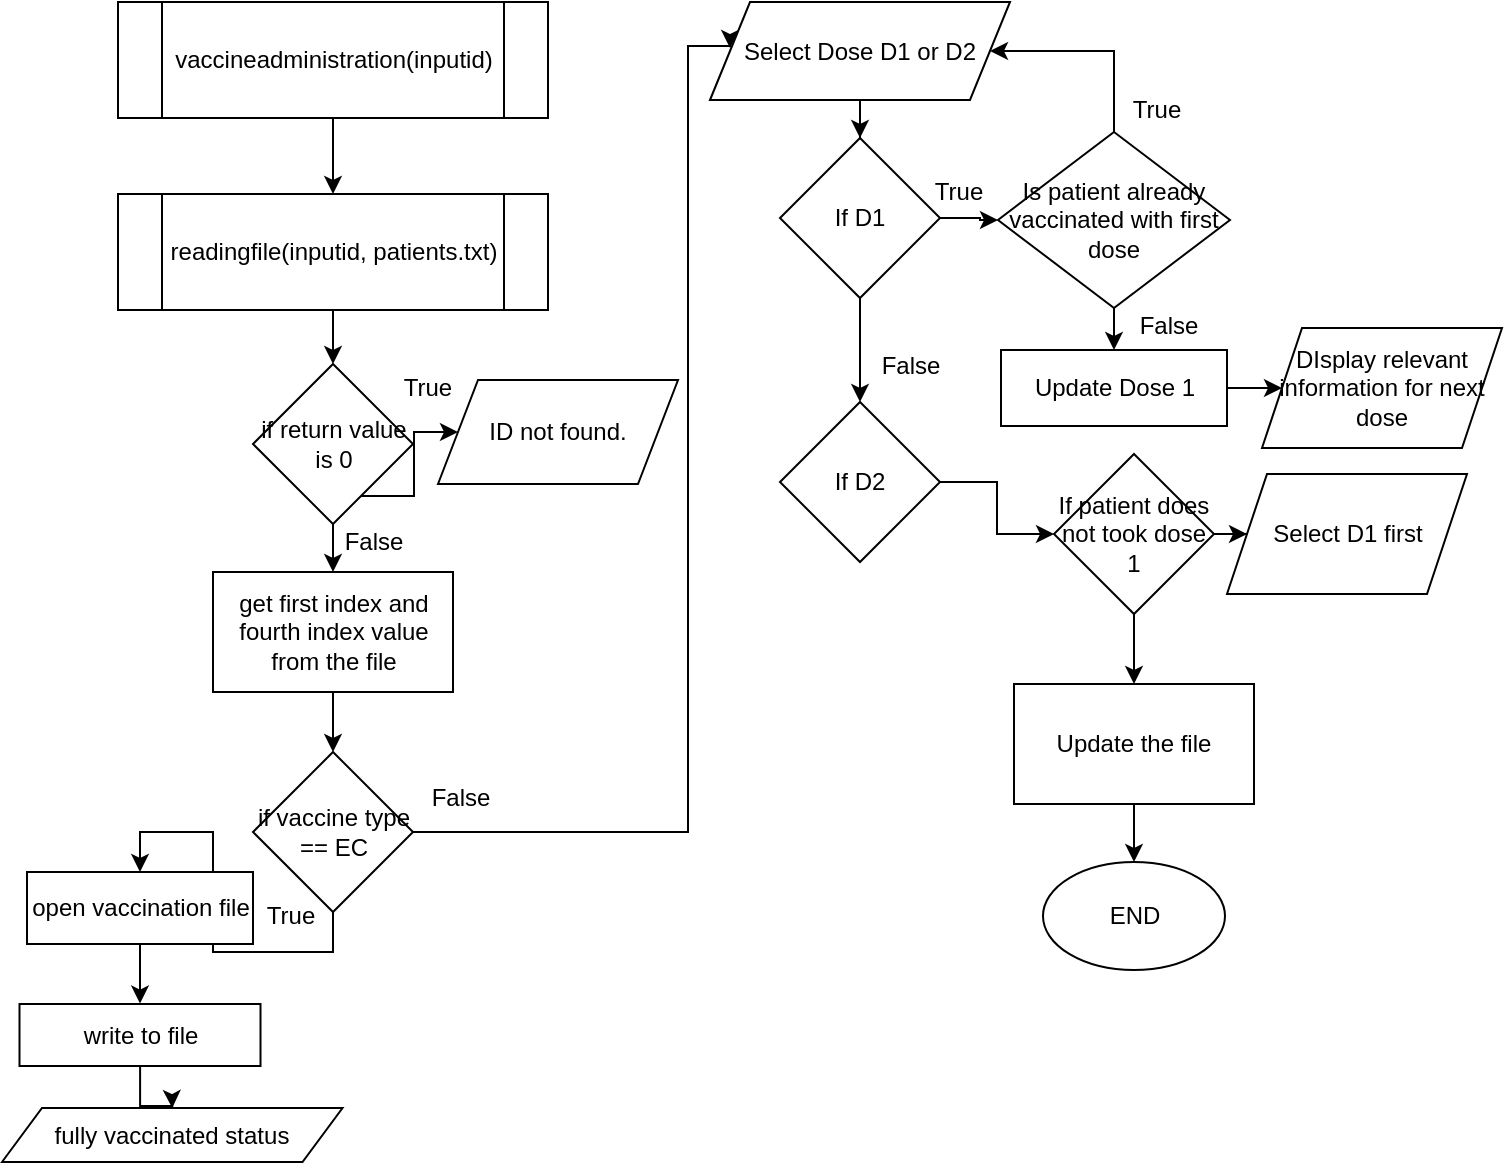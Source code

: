 <mxfile version="14.5.1" type="device"><diagram id="Zd0T-49QFWCGV99IUmGF" name="Page-1"><mxGraphModel dx="1024" dy="632" grid="0" gridSize="10" guides="1" tooltips="1" connect="1" arrows="1" fold="1" page="1" pageScale="1" pageWidth="827" pageHeight="1169" math="0" shadow="0"><root><mxCell id="0"/><mxCell id="1" parent="0"/><mxCell id="PPGPp_tNFT_gXiBN_DRn-3" value="" style="edgeStyle=orthogonalEdgeStyle;rounded=0;orthogonalLoop=1;jettySize=auto;html=1;" edge="1" parent="1" source="PPGPp_tNFT_gXiBN_DRn-1" target="PPGPp_tNFT_gXiBN_DRn-2"><mxGeometry relative="1" as="geometry"/></mxCell><mxCell id="PPGPp_tNFT_gXiBN_DRn-1" value="vaccineadministration(inputid)" style="shape=process;whiteSpace=wrap;html=1;backgroundOutline=1;" vertex="1" parent="1"><mxGeometry x="58" y="25" width="215" height="58" as="geometry"/></mxCell><mxCell id="PPGPp_tNFT_gXiBN_DRn-5" value="" style="edgeStyle=orthogonalEdgeStyle;rounded=0;orthogonalLoop=1;jettySize=auto;html=1;" edge="1" parent="1" source="PPGPp_tNFT_gXiBN_DRn-2" target="PPGPp_tNFT_gXiBN_DRn-4"><mxGeometry relative="1" as="geometry"/></mxCell><mxCell id="PPGPp_tNFT_gXiBN_DRn-2" value="readingfile(inputid, patients.txt)" style="shape=process;whiteSpace=wrap;html=1;backgroundOutline=1;" vertex="1" parent="1"><mxGeometry x="58" y="121" width="215" height="58" as="geometry"/></mxCell><mxCell id="PPGPp_tNFT_gXiBN_DRn-7" value="" style="edgeStyle=orthogonalEdgeStyle;rounded=0;orthogonalLoop=1;jettySize=auto;html=1;" edge="1" parent="1" source="PPGPp_tNFT_gXiBN_DRn-4" target="PPGPp_tNFT_gXiBN_DRn-6"><mxGeometry relative="1" as="geometry"><Array as="points"><mxPoint x="206" y="272"/></Array></mxGeometry></mxCell><mxCell id="PPGPp_tNFT_gXiBN_DRn-9" value="" style="edgeStyle=orthogonalEdgeStyle;rounded=0;orthogonalLoop=1;jettySize=auto;html=1;" edge="1" parent="1" source="PPGPp_tNFT_gXiBN_DRn-4" target="PPGPp_tNFT_gXiBN_DRn-8"><mxGeometry relative="1" as="geometry"/></mxCell><mxCell id="PPGPp_tNFT_gXiBN_DRn-4" value="if return value is 0" style="rhombus;whiteSpace=wrap;html=1;" vertex="1" parent="1"><mxGeometry x="125.5" y="206" width="80" height="80" as="geometry"/></mxCell><mxCell id="PPGPp_tNFT_gXiBN_DRn-6" value="ID not found." style="shape=parallelogram;perimeter=parallelogramPerimeter;whiteSpace=wrap;html=1;fixedSize=1;" vertex="1" parent="1"><mxGeometry x="218" y="214" width="120" height="52" as="geometry"/></mxCell><mxCell id="PPGPp_tNFT_gXiBN_DRn-11" value="" style="edgeStyle=orthogonalEdgeStyle;rounded=0;orthogonalLoop=1;jettySize=auto;html=1;" edge="1" parent="1" source="PPGPp_tNFT_gXiBN_DRn-8" target="PPGPp_tNFT_gXiBN_DRn-10"><mxGeometry relative="1" as="geometry"/></mxCell><mxCell id="PPGPp_tNFT_gXiBN_DRn-8" value="get first index and fourth index value from the file" style="whiteSpace=wrap;html=1;" vertex="1" parent="1"><mxGeometry x="105.5" y="310" width="120" height="60" as="geometry"/></mxCell><mxCell id="PPGPp_tNFT_gXiBN_DRn-29" style="edgeStyle=orthogonalEdgeStyle;rounded=0;orthogonalLoop=1;jettySize=auto;html=1;entryX=0.5;entryY=0;entryDx=0;entryDy=0;" edge="1" parent="1" source="PPGPp_tNFT_gXiBN_DRn-10" target="PPGPp_tNFT_gXiBN_DRn-21"><mxGeometry relative="1" as="geometry"/></mxCell><mxCell id="PPGPp_tNFT_gXiBN_DRn-33" style="edgeStyle=orthogonalEdgeStyle;rounded=0;orthogonalLoop=1;jettySize=auto;html=1;entryX=0;entryY=0.5;entryDx=0;entryDy=0;" edge="1" parent="1" source="PPGPp_tNFT_gXiBN_DRn-10"><mxGeometry relative="1" as="geometry"><mxPoint x="364" y="48" as="targetPoint"/><Array as="points"><mxPoint x="343" y="440"/><mxPoint x="343" y="47"/></Array></mxGeometry></mxCell><mxCell id="PPGPp_tNFT_gXiBN_DRn-10" value="if vaccine type == EC" style="rhombus;whiteSpace=wrap;html=1;" vertex="1" parent="1"><mxGeometry x="125.5" y="400" width="80" height="80" as="geometry"/></mxCell><mxCell id="PPGPp_tNFT_gXiBN_DRn-31" style="edgeStyle=orthogonalEdgeStyle;rounded=0;orthogonalLoop=1;jettySize=auto;html=1;" edge="1" parent="1" source="PPGPp_tNFT_gXiBN_DRn-21"><mxGeometry relative="1" as="geometry"><mxPoint x="69" y="525.8" as="targetPoint"/></mxGeometry></mxCell><mxCell id="PPGPp_tNFT_gXiBN_DRn-21" value="open vaccination file" style="rounded=0;whiteSpace=wrap;html=1;" vertex="1" parent="1"><mxGeometry x="12.5" y="460" width="113" height="36" as="geometry"/></mxCell><mxCell id="PPGPp_tNFT_gXiBN_DRn-32" style="edgeStyle=orthogonalEdgeStyle;rounded=0;orthogonalLoop=1;jettySize=auto;html=1;entryX=0.5;entryY=0;entryDx=0;entryDy=0;" edge="1" parent="1" source="PPGPp_tNFT_gXiBN_DRn-23" target="PPGPp_tNFT_gXiBN_DRn-24"><mxGeometry relative="1" as="geometry"/></mxCell><mxCell id="PPGPp_tNFT_gXiBN_DRn-23" value="write to file" style="rounded=0;whiteSpace=wrap;html=1;" vertex="1" parent="1"><mxGeometry x="8.75" y="526" width="120.5" height="31" as="geometry"/></mxCell><mxCell id="PPGPp_tNFT_gXiBN_DRn-24" value="fully vaccinated status" style="shape=parallelogram;perimeter=parallelogramPerimeter;whiteSpace=wrap;html=1;fixedSize=1;rounded=0;" vertex="1" parent="1"><mxGeometry y="578" width="170.25" height="27" as="geometry"/></mxCell><mxCell id="PPGPp_tNFT_gXiBN_DRn-37" style="edgeStyle=orthogonalEdgeStyle;rounded=0;orthogonalLoop=1;jettySize=auto;html=1;entryX=0.5;entryY=0;entryDx=0;entryDy=0;" edge="1" parent="1" source="PPGPp_tNFT_gXiBN_DRn-35" target="PPGPp_tNFT_gXiBN_DRn-36"><mxGeometry relative="1" as="geometry"/></mxCell><mxCell id="PPGPp_tNFT_gXiBN_DRn-35" value="Select Dose D1 or D2" style="shape=parallelogram;perimeter=parallelogramPerimeter;whiteSpace=wrap;html=1;fixedSize=1;" vertex="1" parent="1"><mxGeometry x="354" y="25" width="150" height="49" as="geometry"/></mxCell><mxCell id="PPGPp_tNFT_gXiBN_DRn-43" style="edgeStyle=orthogonalEdgeStyle;rounded=0;orthogonalLoop=1;jettySize=auto;html=1;" edge="1" parent="1" source="PPGPp_tNFT_gXiBN_DRn-36" target="PPGPp_tNFT_gXiBN_DRn-42"><mxGeometry relative="1" as="geometry"/></mxCell><mxCell id="PPGPp_tNFT_gXiBN_DRn-50" value="" style="edgeStyle=orthogonalEdgeStyle;rounded=0;orthogonalLoop=1;jettySize=auto;html=1;" edge="1" parent="1" source="PPGPp_tNFT_gXiBN_DRn-36" target="PPGPp_tNFT_gXiBN_DRn-49"><mxGeometry relative="1" as="geometry"/></mxCell><mxCell id="PPGPp_tNFT_gXiBN_DRn-36" value="If D1" style="rhombus;whiteSpace=wrap;html=1;" vertex="1" parent="1"><mxGeometry x="389" y="93" width="80" height="80" as="geometry"/></mxCell><mxCell id="PPGPp_tNFT_gXiBN_DRn-44" style="edgeStyle=orthogonalEdgeStyle;rounded=0;orthogonalLoop=1;jettySize=auto;html=1;entryX=1;entryY=0.5;entryDx=0;entryDy=0;" edge="1" parent="1" source="PPGPp_tNFT_gXiBN_DRn-42" target="PPGPp_tNFT_gXiBN_DRn-35"><mxGeometry relative="1" as="geometry"><Array as="points"><mxPoint x="556" y="50"/></Array></mxGeometry></mxCell><mxCell id="PPGPp_tNFT_gXiBN_DRn-48" style="edgeStyle=orthogonalEdgeStyle;rounded=0;orthogonalLoop=1;jettySize=auto;html=1;" edge="1" parent="1" source="PPGPp_tNFT_gXiBN_DRn-42" target="PPGPp_tNFT_gXiBN_DRn-47"><mxGeometry relative="1" as="geometry"/></mxCell><mxCell id="PPGPp_tNFT_gXiBN_DRn-42" value="Is patient already vaccinated with first dose" style="rhombus;whiteSpace=wrap;html=1;" vertex="1" parent="1"><mxGeometry x="498" y="90" width="116" height="88" as="geometry"/></mxCell><mxCell id="PPGPp_tNFT_gXiBN_DRn-52" value="" style="edgeStyle=orthogonalEdgeStyle;rounded=0;orthogonalLoop=1;jettySize=auto;html=1;" edge="1" parent="1" source="PPGPp_tNFT_gXiBN_DRn-47" target="PPGPp_tNFT_gXiBN_DRn-51"><mxGeometry relative="1" as="geometry"/></mxCell><mxCell id="PPGPp_tNFT_gXiBN_DRn-47" value="Update Dose 1" style="rounded=0;whiteSpace=wrap;html=1;" vertex="1" parent="1"><mxGeometry x="499.5" y="199" width="113" height="38" as="geometry"/></mxCell><mxCell id="PPGPp_tNFT_gXiBN_DRn-63" style="edgeStyle=orthogonalEdgeStyle;rounded=0;orthogonalLoop=1;jettySize=auto;html=1;" edge="1" parent="1" source="PPGPp_tNFT_gXiBN_DRn-49" target="PPGPp_tNFT_gXiBN_DRn-62"><mxGeometry relative="1" as="geometry"/></mxCell><mxCell id="PPGPp_tNFT_gXiBN_DRn-49" value="If D2" style="rhombus;whiteSpace=wrap;html=1;" vertex="1" parent="1"><mxGeometry x="389" y="225" width="80" height="80" as="geometry"/></mxCell><mxCell id="PPGPp_tNFT_gXiBN_DRn-51" value="DIsplay relevant information for next dose" style="shape=parallelogram;perimeter=parallelogramPerimeter;whiteSpace=wrap;html=1;fixedSize=1;rounded=0;" vertex="1" parent="1"><mxGeometry x="630" y="188" width="120" height="60" as="geometry"/></mxCell><mxCell id="PPGPp_tNFT_gXiBN_DRn-53" value="True" style="text;html=1;strokeColor=none;fillColor=none;align=center;verticalAlign=middle;whiteSpace=wrap;rounded=0;" vertex="1" parent="1"><mxGeometry x="193" y="208" width="40" height="20" as="geometry"/></mxCell><mxCell id="PPGPp_tNFT_gXiBN_DRn-55" value="False" style="text;html=1;strokeColor=none;fillColor=none;align=center;verticalAlign=middle;whiteSpace=wrap;rounded=0;" vertex="1" parent="1"><mxGeometry x="165.5" y="285" width="40" height="20" as="geometry"/></mxCell><mxCell id="PPGPp_tNFT_gXiBN_DRn-56" value="False&lt;br&gt;" style="text;html=1;align=center;verticalAlign=middle;resizable=0;points=[];autosize=1;" vertex="1" parent="1"><mxGeometry x="209" y="414" width="40" height="18" as="geometry"/></mxCell><mxCell id="PPGPp_tNFT_gXiBN_DRn-57" value="True" style="text;html=1;align=center;verticalAlign=middle;resizable=0;points=[];autosize=1;" vertex="1" parent="1"><mxGeometry x="127" y="473" width="34" height="18" as="geometry"/></mxCell><mxCell id="PPGPp_tNFT_gXiBN_DRn-58" value="True" style="text;html=1;align=center;verticalAlign=middle;resizable=0;points=[];autosize=1;" vertex="1" parent="1"><mxGeometry x="461" y="111" width="34" height="18" as="geometry"/></mxCell><mxCell id="PPGPp_tNFT_gXiBN_DRn-59" value="True" style="text;html=1;align=center;verticalAlign=middle;resizable=0;points=[];autosize=1;" vertex="1" parent="1"><mxGeometry x="560" y="70" width="34" height="18" as="geometry"/></mxCell><mxCell id="PPGPp_tNFT_gXiBN_DRn-60" value="False" style="text;html=1;align=center;verticalAlign=middle;resizable=0;points=[];autosize=1;" vertex="1" parent="1"><mxGeometry x="563" y="178" width="40" height="18" as="geometry"/></mxCell><mxCell id="PPGPp_tNFT_gXiBN_DRn-61" value="False" style="text;html=1;align=center;verticalAlign=middle;resizable=0;points=[];autosize=1;" vertex="1" parent="1"><mxGeometry x="434" y="198" width="40" height="18" as="geometry"/></mxCell><mxCell id="PPGPp_tNFT_gXiBN_DRn-65" value="" style="edgeStyle=orthogonalEdgeStyle;rounded=0;orthogonalLoop=1;jettySize=auto;html=1;" edge="1" parent="1" source="PPGPp_tNFT_gXiBN_DRn-62" target="PPGPp_tNFT_gXiBN_DRn-64"><mxGeometry relative="1" as="geometry"/></mxCell><mxCell id="PPGPp_tNFT_gXiBN_DRn-67" value="" style="edgeStyle=orthogonalEdgeStyle;rounded=0;orthogonalLoop=1;jettySize=auto;html=1;" edge="1" parent="1" source="PPGPp_tNFT_gXiBN_DRn-62" target="PPGPp_tNFT_gXiBN_DRn-66"><mxGeometry relative="1" as="geometry"/></mxCell><mxCell id="PPGPp_tNFT_gXiBN_DRn-62" value="If patient does not took dose 1" style="rhombus;whiteSpace=wrap;html=1;" vertex="1" parent="1"><mxGeometry x="526" y="251" width="80" height="80" as="geometry"/></mxCell><mxCell id="PPGPp_tNFT_gXiBN_DRn-64" value="Select D1 first" style="shape=parallelogram;perimeter=parallelogramPerimeter;whiteSpace=wrap;html=1;fixedSize=1;" vertex="1" parent="1"><mxGeometry x="612.5" y="261" width="120" height="60" as="geometry"/></mxCell><mxCell id="PPGPp_tNFT_gXiBN_DRn-69" value="" style="edgeStyle=orthogonalEdgeStyle;rounded=0;orthogonalLoop=1;jettySize=auto;html=1;" edge="1" parent="1" source="PPGPp_tNFT_gXiBN_DRn-66" target="PPGPp_tNFT_gXiBN_DRn-68"><mxGeometry relative="1" as="geometry"/></mxCell><mxCell id="PPGPp_tNFT_gXiBN_DRn-66" value="Update the file" style="whiteSpace=wrap;html=1;" vertex="1" parent="1"><mxGeometry x="506" y="366" width="120" height="60" as="geometry"/></mxCell><mxCell id="PPGPp_tNFT_gXiBN_DRn-68" value="END" style="ellipse;whiteSpace=wrap;html=1;" vertex="1" parent="1"><mxGeometry x="520.5" y="455" width="91" height="54" as="geometry"/></mxCell></root></mxGraphModel></diagram></mxfile>